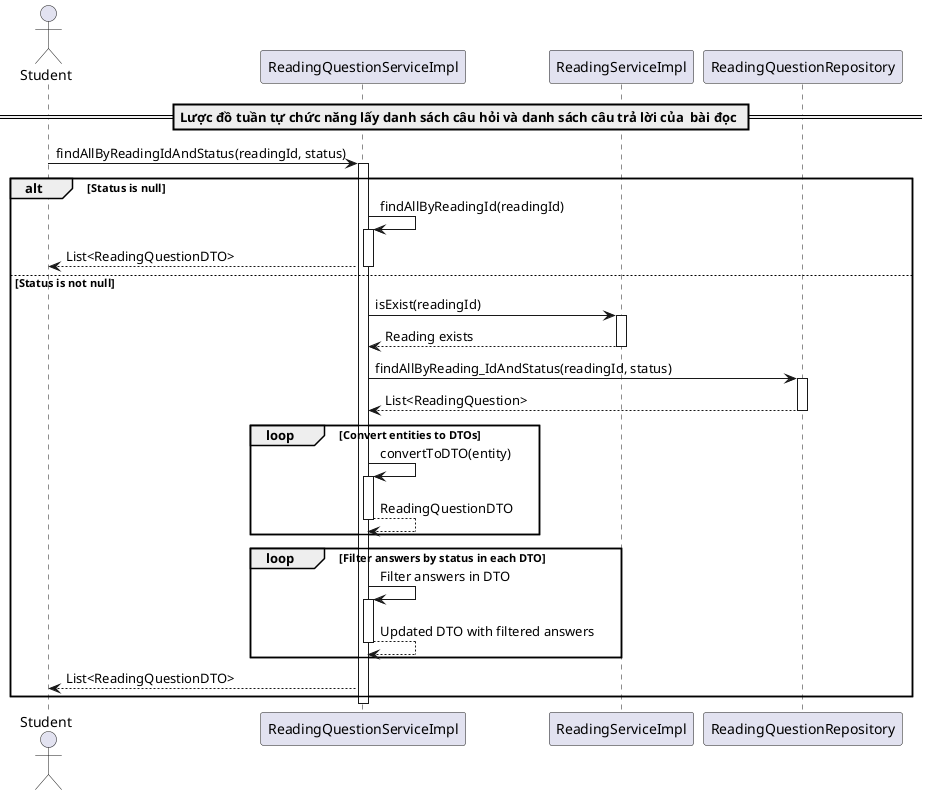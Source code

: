 @startuml findAllByReadingIdAndStatus

actor Student
participant "ReadingQuestionServiceImpl" as ReadingQuestionService
participant "ReadingServiceImpl" as ReadingService
participant "ReadingQuestionRepository" as Repository

== Lược đồ tuần tự chức năng lấy danh sách câu hỏi và danh sách câu trả lời của  bài đọc ==
Student -> ReadingQuestionService: findAllByReadingIdAndStatus(readingId, status)
activate ReadingQuestionService

alt Status is null
    ReadingQuestionService -> ReadingQuestionService: findAllByReadingId(readingId)
    activate ReadingQuestionService
    ReadingQuestionService --> Student: List<ReadingQuestionDTO>
    deactivate ReadingQuestionService
else Status is not null
    ReadingQuestionService -> ReadingService: isExist(readingId)
    activate ReadingService
    ReadingService --> ReadingQuestionService: Reading exists
    deactivate ReadingService

    ReadingQuestionService -> Repository: findAllByReading_IdAndStatus(readingId, status)
    activate Repository
    Repository --> ReadingQuestionService: List<ReadingQuestion>
    deactivate Repository

    loop Convert entities to DTOs
        ReadingQuestionService -> ReadingQuestionService: convertToDTO(entity)
        activate ReadingQuestionService
        ReadingQuestionService --> ReadingQuestionService: ReadingQuestionDTO
        deactivate ReadingQuestionService
    end

    loop Filter answers by status in each DTO
        ReadingQuestionService -> ReadingQuestionService: Filter answers in DTO
        activate ReadingQuestionService
        ReadingQuestionService --> ReadingQuestionService: Updated DTO with filtered answers
        deactivate ReadingQuestionService
    end

    ReadingQuestionService --> Student: List<ReadingQuestionDTO>
end

deactivate ReadingQuestionService

@enduml
